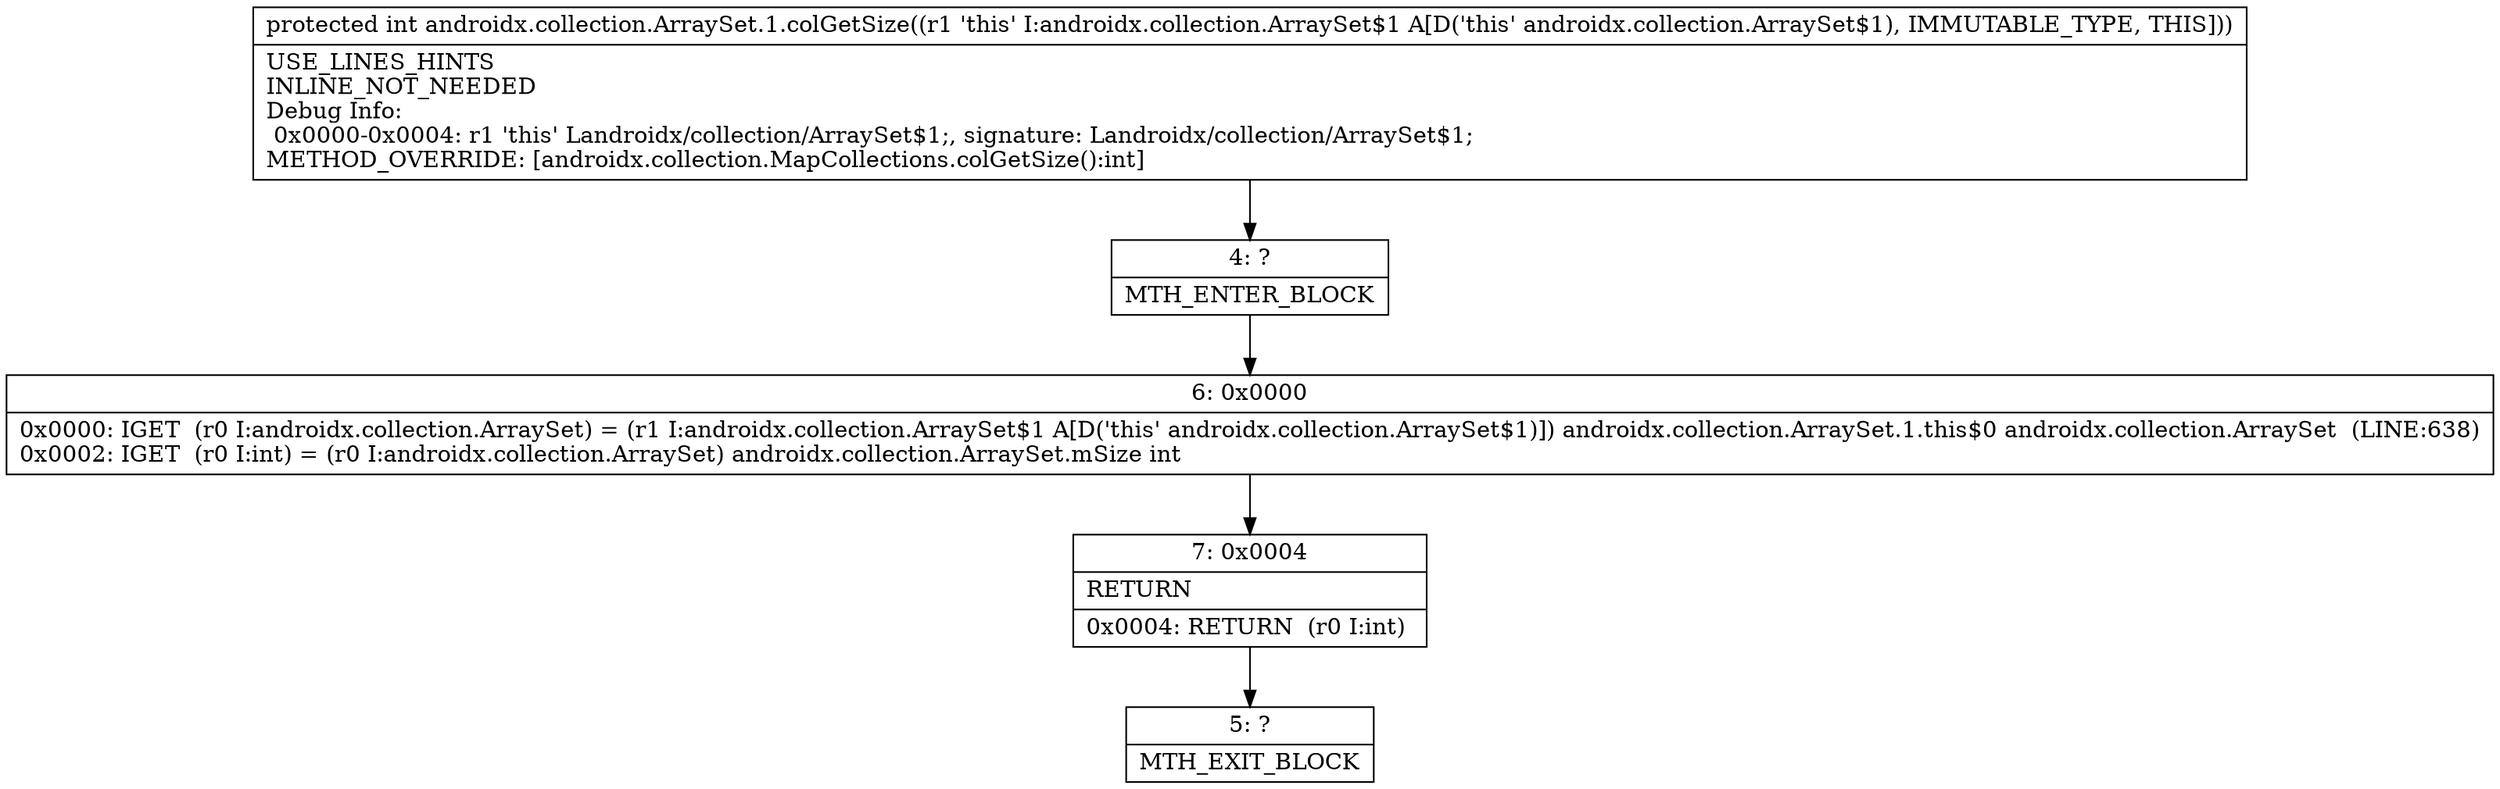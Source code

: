 digraph "CFG forandroidx.collection.ArraySet.1.colGetSize()I" {
Node_4 [shape=record,label="{4\:\ ?|MTH_ENTER_BLOCK\l}"];
Node_6 [shape=record,label="{6\:\ 0x0000|0x0000: IGET  (r0 I:androidx.collection.ArraySet) = (r1 I:androidx.collection.ArraySet$1 A[D('this' androidx.collection.ArraySet$1)]) androidx.collection.ArraySet.1.this$0 androidx.collection.ArraySet  (LINE:638)\l0x0002: IGET  (r0 I:int) = (r0 I:androidx.collection.ArraySet) androidx.collection.ArraySet.mSize int \l}"];
Node_7 [shape=record,label="{7\:\ 0x0004|RETURN\l|0x0004: RETURN  (r0 I:int) \l}"];
Node_5 [shape=record,label="{5\:\ ?|MTH_EXIT_BLOCK\l}"];
MethodNode[shape=record,label="{protected int androidx.collection.ArraySet.1.colGetSize((r1 'this' I:androidx.collection.ArraySet$1 A[D('this' androidx.collection.ArraySet$1), IMMUTABLE_TYPE, THIS]))  | USE_LINES_HINTS\lINLINE_NOT_NEEDED\lDebug Info:\l  0x0000\-0x0004: r1 'this' Landroidx\/collection\/ArraySet$1;, signature: Landroidx\/collection\/ArraySet$1;\lMETHOD_OVERRIDE: [androidx.collection.MapCollections.colGetSize():int]\l}"];
MethodNode -> Node_4;Node_4 -> Node_6;
Node_6 -> Node_7;
Node_7 -> Node_5;
}


